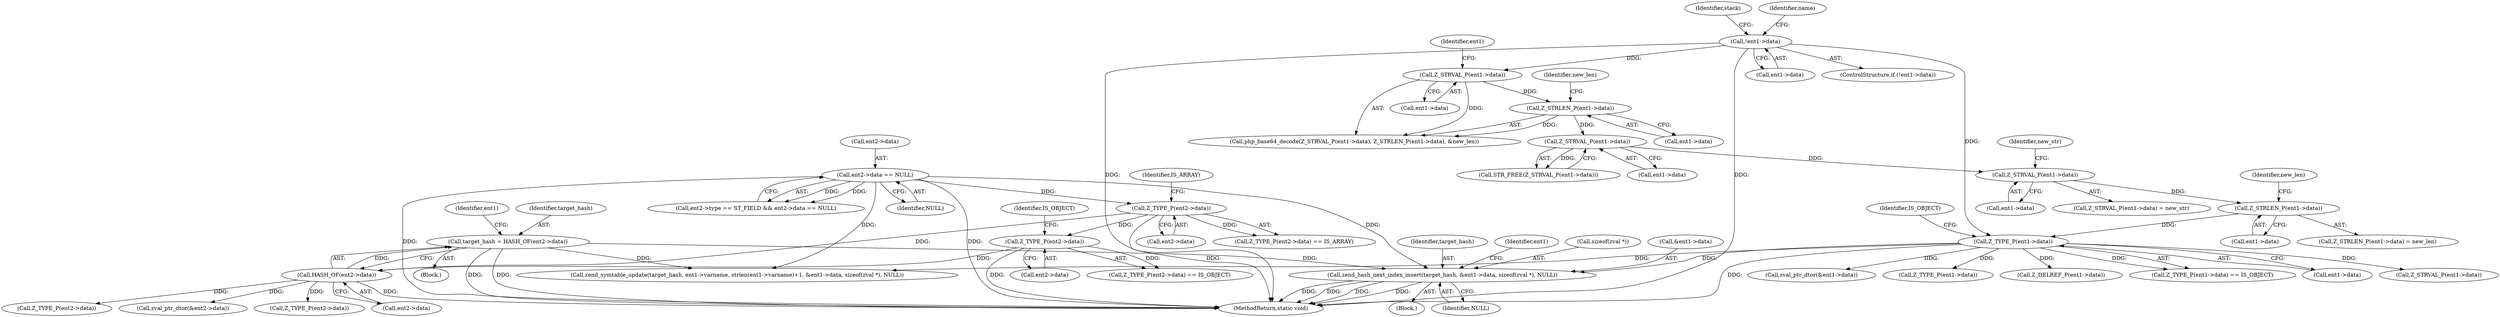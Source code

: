 digraph "0_php-src_698a691724c0a949295991e5df091ce16f899e02?w=1@pointer" {
"1000519" [label="(Call,zend_hash_next_index_insert(target_hash, &ent1->data, sizeof(zval *), NULL))"];
"1000335" [label="(Call,target_hash = HASH_OF(ent2->data))"];
"1000337" [label="(Call,HASH_OF(ent2->data))"];
"1000329" [label="(Call,Z_TYPE_P(ent2->data))"];
"1000323" [label="(Call,Z_TYPE_P(ent2->data))"];
"1000306" [label="(Call,ent2->data == NULL)"];
"1000255" [label="(Call,Z_TYPE_P(ent1->data))"];
"1000186" [label="(Call,!ent1->data)"];
"1000248" [label="(Call,Z_STRLEN_P(ent1->data))"];
"1000242" [label="(Call,Z_STRVAL_P(ent1->data))"];
"1000237" [label="(Call,Z_STRVAL_P(ent1->data))"];
"1000230" [label="(Call,Z_STRLEN_P(ent1->data))"];
"1000226" [label="(Call,Z_STRVAL_P(ent1->data))"];
"1000187" [label="(Call,ent1->data)"];
"1000300" [label="(Call,ent2->type == ST_FIELD && ent2->data == NULL)"];
"1000322" [label="(Call,Z_TYPE_P(ent2->data) == IS_ARRAY)"];
"1000235" [label="(Identifier,new_len)"];
"1000335" [label="(Call,target_hash = HASH_OF(ent2->data))"];
"1000306" [label="(Call,ent2->data == NULL)"];
"1000248" [label="(Call,Z_STRLEN_P(ent1->data))"];
"1000259" [label="(Identifier,IS_OBJECT)"];
"1000242" [label="(Call,Z_STRVAL_P(ent1->data))"];
"1000329" [label="(Call,Z_TYPE_P(ent2->data))"];
"1000249" [label="(Call,ent1->data)"];
"1000330" [label="(Call,ent2->data)"];
"1000324" [label="(Call,ent2->data)"];
"1000343" [label="(Identifier,ent1)"];
"1000237" [label="(Call,Z_STRVAL_P(ent1->data))"];
"1000373" [label="(Call,Z_TYPE_P(ent2->data))"];
"1000246" [label="(Identifier,new_str)"];
"1000312" [label="(Call,zval_ptr_dtor(&ent1->data))"];
"1000518" [label="(Block,)"];
"1000230" [label="(Call,Z_STRLEN_P(ent1->data))"];
"1000577" [label="(MethodReturn,static void)"];
"1000356" [label="(Call,Z_TYPE_P(ent1->data))"];
"1000241" [label="(Call,Z_STRVAL_P(ent1->data) = new_str)"];
"1000227" [label="(Call,ent1->data)"];
"1000232" [label="(Identifier,ent1)"];
"1000519" [label="(Call,zend_hash_next_index_insert(target_hash, &ent1->data, sizeof(zval *), NULL))"];
"1000475" [label="(Call,Z_DELREF_P(ent1->data))"];
"1000254" [label="(Call,Z_TYPE_P(ent1->data) == IS_OBJECT)"];
"1000243" [label="(Call,ent1->data)"];
"1000527" [label="(Identifier,NULL)"];
"1000194" [label="(Identifier,stack)"];
"1000336" [label="(Identifier,target_hash)"];
"1000495" [label="(Call,zend_symtable_update(target_hash, ent1->varname, strlen(ent1->varname)+1, &ent1->data, sizeof(zval *), NULL))"];
"1000256" [label="(Call,ent1->data)"];
"1000310" [label="(Identifier,NULL)"];
"1000334" [label="(Block,)"];
"1000238" [label="(Call,ent1->data)"];
"1000323" [label="(Call,Z_TYPE_P(ent2->data))"];
"1000255" [label="(Call,Z_TYPE_P(ent1->data))"];
"1000338" [label="(Call,ent2->data)"];
"1000236" [label="(Call,STR_FREE(Z_STRVAL_P(ent1->data)))"];
"1000231" [label="(Call,ent1->data)"];
"1000333" [label="(Identifier,IS_OBJECT)"];
"1000215" [label="(Identifier,name)"];
"1000186" [label="(Call,!ent1->data)"];
"1000225" [label="(Call,php_base64_decode(Z_STRVAL_P(ent1->data), Z_STRLEN_P(ent1->data), &new_len))"];
"1000252" [label="(Identifier,new_len)"];
"1000327" [label="(Identifier,IS_ARRAY)"];
"1000521" [label="(Call,&ent1->data)"];
"1000247" [label="(Call,Z_STRLEN_P(ent1->data) = new_len)"];
"1000457" [label="(Call,Z_TYPE_P(ent2->data))"];
"1000520" [label="(Identifier,target_hash)"];
"1000307" [label="(Call,ent2->data)"];
"1000185" [label="(ControlStructure,if (!ent1->data))"];
"1000328" [label="(Call,Z_TYPE_P(ent2->data) == IS_OBJECT)"];
"1000226" [label="(Call,Z_STRVAL_P(ent1->data))"];
"1000384" [label="(Call,Z_STRVAL_P(ent1->data))"];
"1000529" [label="(Identifier,ent1)"];
"1000337" [label="(Call,HASH_OF(ent2->data))"];
"1000439" [label="(Call,zval_ptr_dtor(&ent2->data))"];
"1000525" [label="(Call,sizeof(zval *))"];
"1000519" -> "1000518"  [label="AST: "];
"1000519" -> "1000527"  [label="CFG: "];
"1000520" -> "1000519"  [label="AST: "];
"1000521" -> "1000519"  [label="AST: "];
"1000525" -> "1000519"  [label="AST: "];
"1000527" -> "1000519"  [label="AST: "];
"1000529" -> "1000519"  [label="CFG: "];
"1000519" -> "1000577"  [label="DDG: "];
"1000519" -> "1000577"  [label="DDG: "];
"1000519" -> "1000577"  [label="DDG: "];
"1000519" -> "1000577"  [label="DDG: "];
"1000335" -> "1000519"  [label="DDG: "];
"1000255" -> "1000519"  [label="DDG: "];
"1000306" -> "1000519"  [label="DDG: "];
"1000335" -> "1000334"  [label="AST: "];
"1000335" -> "1000337"  [label="CFG: "];
"1000336" -> "1000335"  [label="AST: "];
"1000337" -> "1000335"  [label="AST: "];
"1000343" -> "1000335"  [label="CFG: "];
"1000335" -> "1000577"  [label="DDG: "];
"1000335" -> "1000577"  [label="DDG: "];
"1000337" -> "1000335"  [label="DDG: "];
"1000335" -> "1000495"  [label="DDG: "];
"1000337" -> "1000338"  [label="CFG: "];
"1000338" -> "1000337"  [label="AST: "];
"1000337" -> "1000577"  [label="DDG: "];
"1000329" -> "1000337"  [label="DDG: "];
"1000323" -> "1000337"  [label="DDG: "];
"1000337" -> "1000373"  [label="DDG: "];
"1000337" -> "1000439"  [label="DDG: "];
"1000337" -> "1000457"  [label="DDG: "];
"1000329" -> "1000328"  [label="AST: "];
"1000329" -> "1000330"  [label="CFG: "];
"1000330" -> "1000329"  [label="AST: "];
"1000333" -> "1000329"  [label="CFG: "];
"1000329" -> "1000577"  [label="DDG: "];
"1000329" -> "1000328"  [label="DDG: "];
"1000323" -> "1000329"  [label="DDG: "];
"1000323" -> "1000322"  [label="AST: "];
"1000323" -> "1000324"  [label="CFG: "];
"1000324" -> "1000323"  [label="AST: "];
"1000327" -> "1000323"  [label="CFG: "];
"1000323" -> "1000577"  [label="DDG: "];
"1000323" -> "1000322"  [label="DDG: "];
"1000306" -> "1000323"  [label="DDG: "];
"1000306" -> "1000300"  [label="AST: "];
"1000306" -> "1000310"  [label="CFG: "];
"1000307" -> "1000306"  [label="AST: "];
"1000310" -> "1000306"  [label="AST: "];
"1000300" -> "1000306"  [label="CFG: "];
"1000306" -> "1000577"  [label="DDG: "];
"1000306" -> "1000577"  [label="DDG: "];
"1000306" -> "1000300"  [label="DDG: "];
"1000306" -> "1000300"  [label="DDG: "];
"1000306" -> "1000495"  [label="DDG: "];
"1000255" -> "1000254"  [label="AST: "];
"1000255" -> "1000256"  [label="CFG: "];
"1000256" -> "1000255"  [label="AST: "];
"1000259" -> "1000255"  [label="CFG: "];
"1000255" -> "1000577"  [label="DDG: "];
"1000255" -> "1000254"  [label="DDG: "];
"1000186" -> "1000255"  [label="DDG: "];
"1000248" -> "1000255"  [label="DDG: "];
"1000255" -> "1000312"  [label="DDG: "];
"1000255" -> "1000356"  [label="DDG: "];
"1000255" -> "1000384"  [label="DDG: "];
"1000255" -> "1000475"  [label="DDG: "];
"1000255" -> "1000495"  [label="DDG: "];
"1000186" -> "1000185"  [label="AST: "];
"1000186" -> "1000187"  [label="CFG: "];
"1000187" -> "1000186"  [label="AST: "];
"1000194" -> "1000186"  [label="CFG: "];
"1000215" -> "1000186"  [label="CFG: "];
"1000186" -> "1000577"  [label="DDG: "];
"1000186" -> "1000577"  [label="DDG: "];
"1000186" -> "1000226"  [label="DDG: "];
"1000248" -> "1000247"  [label="AST: "];
"1000248" -> "1000249"  [label="CFG: "];
"1000249" -> "1000248"  [label="AST: "];
"1000252" -> "1000248"  [label="CFG: "];
"1000242" -> "1000248"  [label="DDG: "];
"1000242" -> "1000241"  [label="AST: "];
"1000242" -> "1000243"  [label="CFG: "];
"1000243" -> "1000242"  [label="AST: "];
"1000246" -> "1000242"  [label="CFG: "];
"1000237" -> "1000242"  [label="DDG: "];
"1000237" -> "1000236"  [label="AST: "];
"1000237" -> "1000238"  [label="CFG: "];
"1000238" -> "1000237"  [label="AST: "];
"1000236" -> "1000237"  [label="CFG: "];
"1000237" -> "1000236"  [label="DDG: "];
"1000230" -> "1000237"  [label="DDG: "];
"1000230" -> "1000225"  [label="AST: "];
"1000230" -> "1000231"  [label="CFG: "];
"1000231" -> "1000230"  [label="AST: "];
"1000235" -> "1000230"  [label="CFG: "];
"1000230" -> "1000225"  [label="DDG: "];
"1000226" -> "1000230"  [label="DDG: "];
"1000226" -> "1000225"  [label="AST: "];
"1000226" -> "1000227"  [label="CFG: "];
"1000227" -> "1000226"  [label="AST: "];
"1000232" -> "1000226"  [label="CFG: "];
"1000226" -> "1000225"  [label="DDG: "];
}
